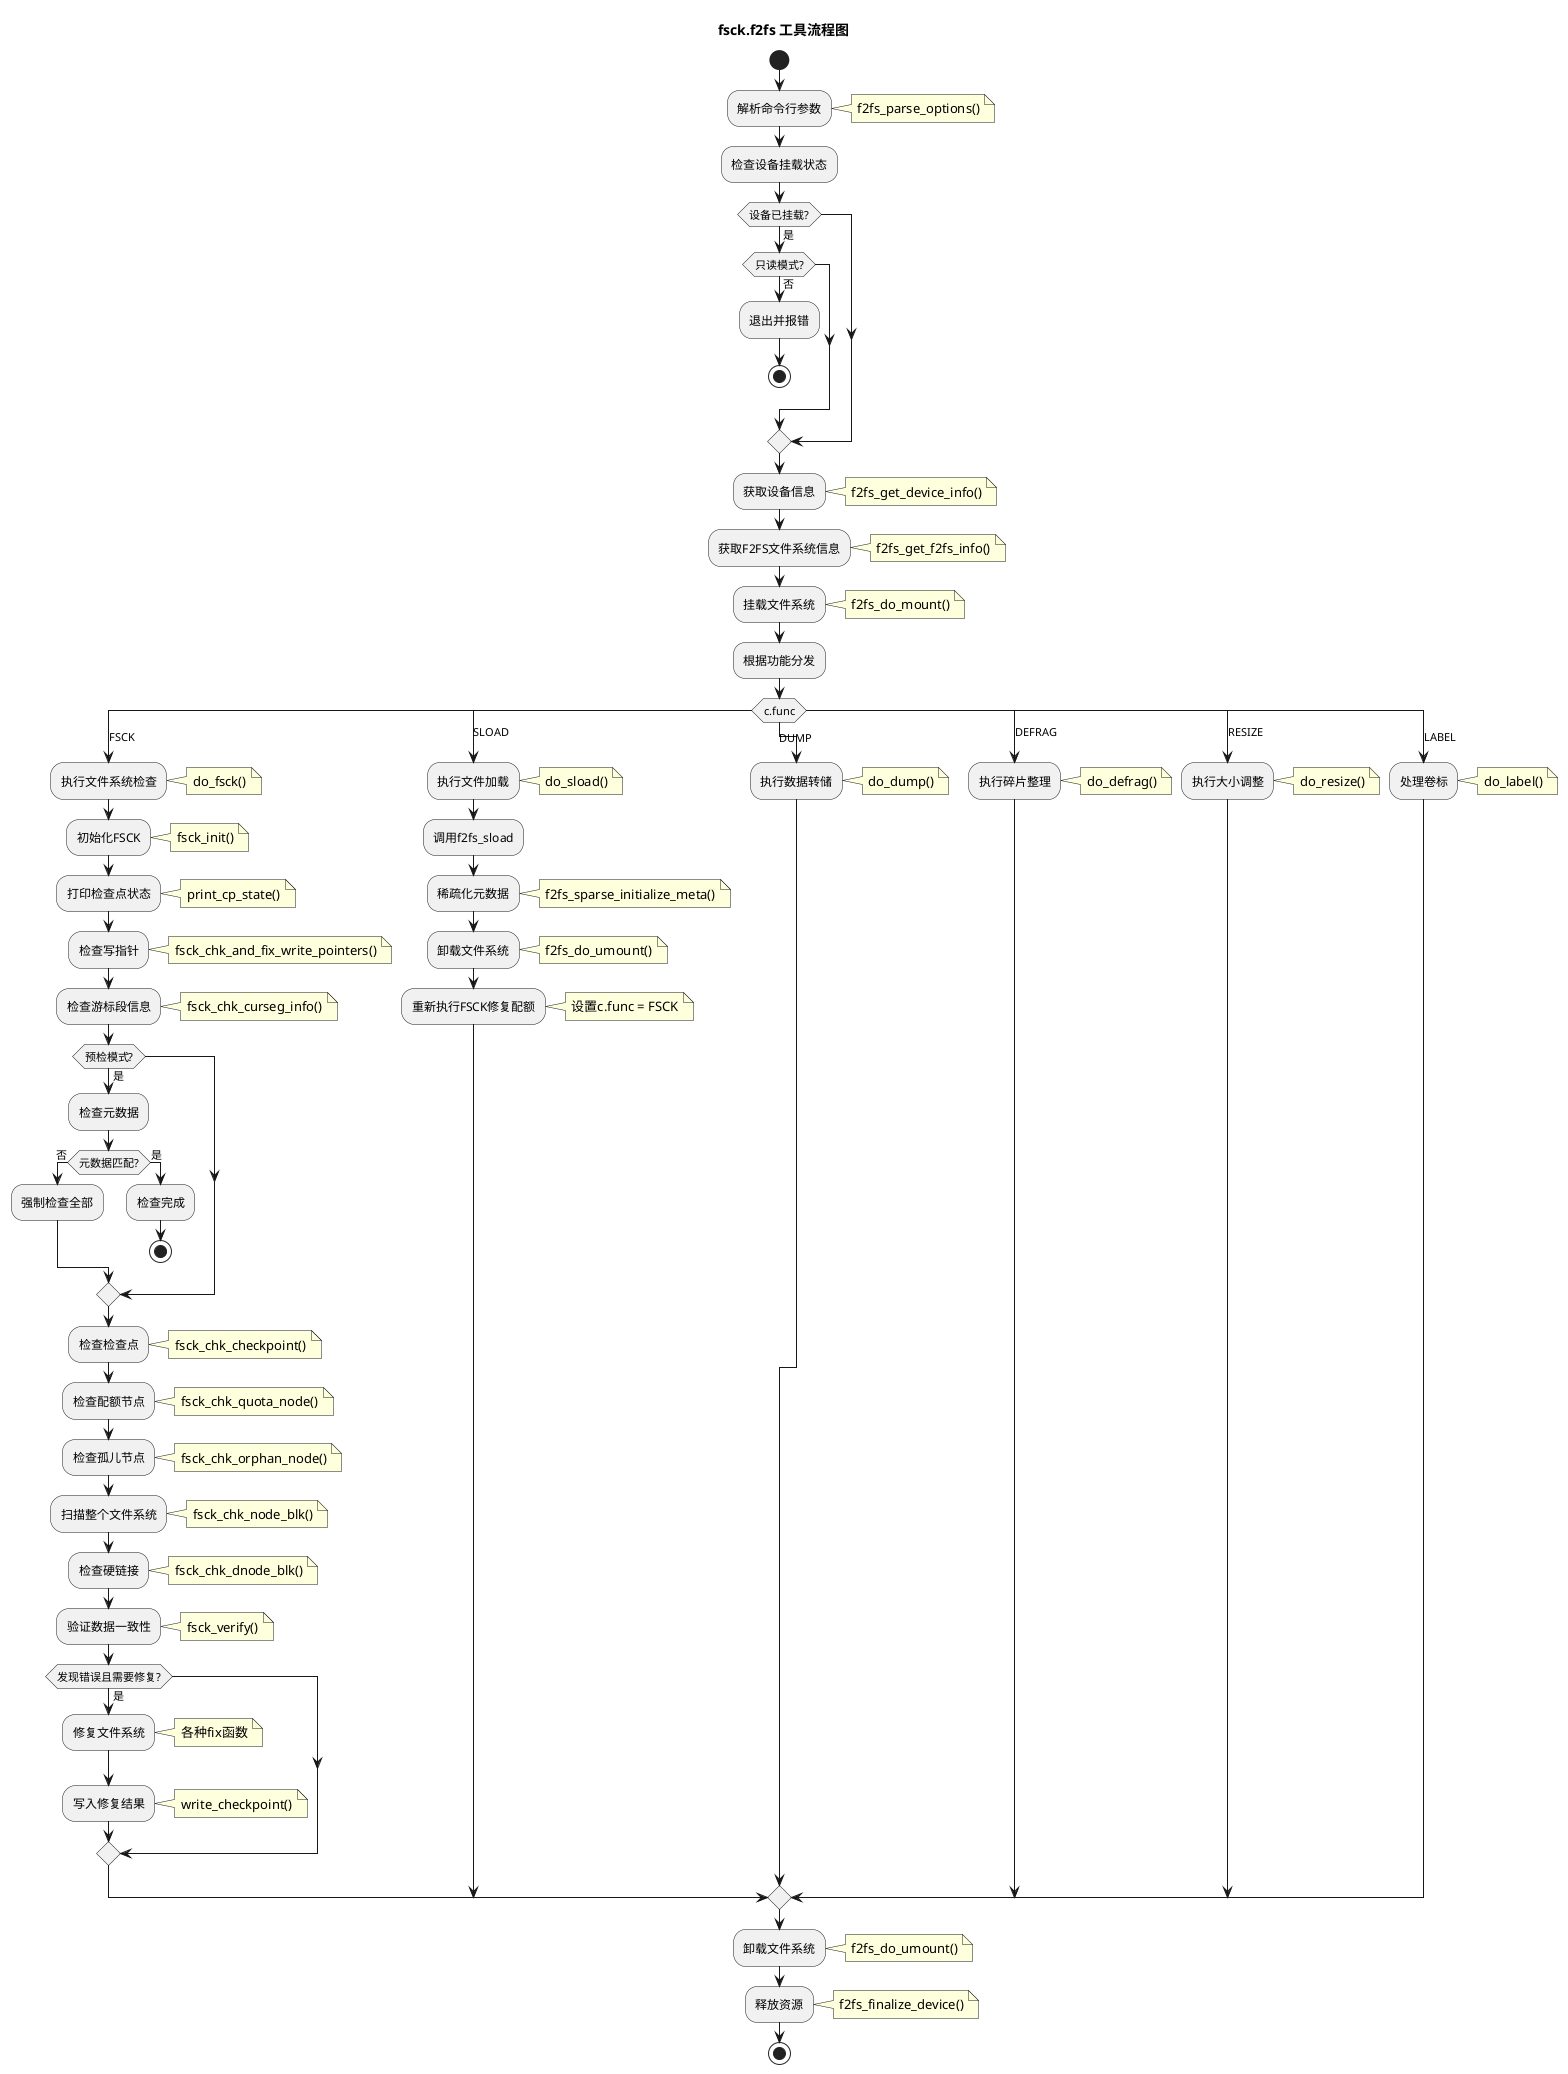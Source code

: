 @startuml fsck.f2fs流程图
!define RECTANGLE class
title fsck.f2fs 工具流程图

start
:解析命令行参数;
note right: f2fs_parse_options()

:检查设备挂载状态;
if (设备已挂载?) then (是)
  if (只读模式?) then (否)
    :退出并报错;
    stop
  endif
endif

:获取设备信息;
note right: f2fs_get_device_info()

:获取F2FS文件系统信息;
note right: f2fs_get_f2fs_info()

:挂载文件系统;
note right: f2fs_do_mount()

:根据功能分发;
switch (c.func)
case (FSCK)
  :执行文件系统检查;
  note right: do_fsck()
  
  :初始化FSCK;
  note right: fsck_init()
  
  :打印检查点状态;
  note right: print_cp_state()
  
  :检查写指针;
  note right: fsck_chk_and_fix_write_pointers()
  
  :检查游标段信息;
  note right: fsck_chk_curseg_info()
  
  if (预检模式?) then (是)
    :检查元数据;
    if (元数据匹配?) then (否)
      :强制检查全部;
    else (是)
      :检查完成;
      stop
    endif
  endif
  
  :检查检查点;
  note right: fsck_chk_checkpoint()
  
  :检查配额节点;
  note right: fsck_chk_quota_node()
  
  :检查孤儿节点;
  note right: fsck_chk_orphan_node()
  
  :扫描整个文件系统;
  note right: fsck_chk_node_blk()
  
  :检查硬链接;
  note right: fsck_chk_dnode_blk()
  
  :验证数据一致性;
  note right: fsck_verify()
  
  if (发现错误且需要修复?) then (是)
    :修复文件系统;
    note right: 各种fix函数
    
    :写入修复结果;
    note right: write_checkpoint()
  endif

case (SLOAD)
  :执行文件加载;
  note right: do_sload()
  
  :调用f2fs_sload;
  
  :稀疏化元数据;
  note right: f2fs_sparse_initialize_meta()
  
  :卸载文件系统;
  note right: f2fs_do_umount()
  
  :重新执行FSCK修复配额;
  note right: 设置c.func = FSCK

case (DUMP)
  :执行数据转储;
  note right: do_dump()

case (DEFRAG)
  :执行碎片整理;
  note right: do_defrag()

case (RESIZE)
  :执行大小调整;
  note right: do_resize()

case (LABEL)
  :处理卷标;
  note right: do_label()

endswitch

:卸载文件系统;
note right: f2fs_do_umount()

:释放资源;
note right: f2fs_finalize_device()

stop

@enduml
